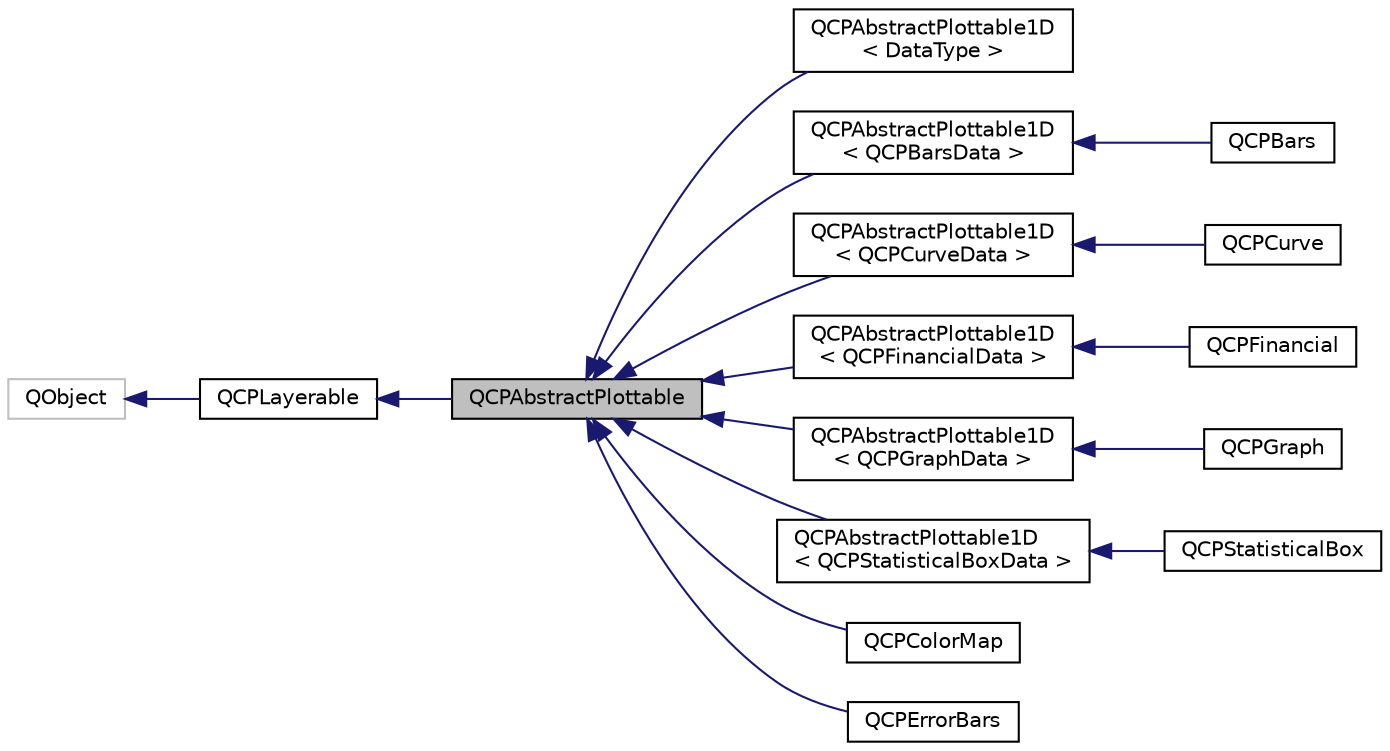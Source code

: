 digraph "QCPAbstractPlottable"
{
  edge [fontname="Helvetica",fontsize="10",labelfontname="Helvetica",labelfontsize="10"];
  node [fontname="Helvetica",fontsize="10",shape=record];
  rankdir="LR";
  Node0 [label="QCPAbstractPlottable",height=0.2,width=0.4,color="black", fillcolor="grey75", style="filled", fontcolor="black"];
  Node1 -> Node0 [dir="back",color="midnightblue",fontsize="10",style="solid",fontname="Helvetica"];
  Node1 [label="QCPLayerable",height=0.2,width=0.4,color="black", fillcolor="white", style="filled",URL="$class_q_c_p_layerable.html",tooltip="Base class for all drawable objects. "];
  Node2 -> Node1 [dir="back",color="midnightblue",fontsize="10",style="solid",fontname="Helvetica"];
  Node2 [label="QObject",height=0.2,width=0.4,color="grey75", fillcolor="white", style="filled"];
  Node0 -> Node3 [dir="back",color="midnightblue",fontsize="10",style="solid",fontname="Helvetica"];
  Node3 [label="QCPAbstractPlottable1D\l\< DataType \>",height=0.2,width=0.4,color="black", fillcolor="white", style="filled",URL="$class_q_c_p_abstract_plottable1_d.html",tooltip="A template base class for plottables with one-dimensional data. "];
  Node0 -> Node4 [dir="back",color="midnightblue",fontsize="10",style="solid",fontname="Helvetica"];
  Node4 [label="QCPAbstractPlottable1D\l\< QCPBarsData \>",height=0.2,width=0.4,color="black", fillcolor="white", style="filled",URL="$class_q_c_p_abstract_plottable1_d.html"];
  Node4 -> Node5 [dir="back",color="midnightblue",fontsize="10",style="solid",fontname="Helvetica"];
  Node5 [label="QCPBars",height=0.2,width=0.4,color="black", fillcolor="white", style="filled",URL="$class_q_c_p_bars.html",tooltip="A plottable representing a bar chart in a plot. "];
  Node0 -> Node6 [dir="back",color="midnightblue",fontsize="10",style="solid",fontname="Helvetica"];
  Node6 [label="QCPAbstractPlottable1D\l\< QCPCurveData \>",height=0.2,width=0.4,color="black", fillcolor="white", style="filled",URL="$class_q_c_p_abstract_plottable1_d.html"];
  Node6 -> Node7 [dir="back",color="midnightblue",fontsize="10",style="solid",fontname="Helvetica"];
  Node7 [label="QCPCurve",height=0.2,width=0.4,color="black", fillcolor="white", style="filled",URL="$class_q_c_p_curve.html",tooltip="A plottable representing a parametric curve in a plot. "];
  Node0 -> Node8 [dir="back",color="midnightblue",fontsize="10",style="solid",fontname="Helvetica"];
  Node8 [label="QCPAbstractPlottable1D\l\< QCPFinancialData \>",height=0.2,width=0.4,color="black", fillcolor="white", style="filled",URL="$class_q_c_p_abstract_plottable1_d.html"];
  Node8 -> Node9 [dir="back",color="midnightblue",fontsize="10",style="solid",fontname="Helvetica"];
  Node9 [label="QCPFinancial",height=0.2,width=0.4,color="black", fillcolor="white", style="filled",URL="$class_q_c_p_financial.html",tooltip="A plottable representing a financial stock chart. "];
  Node0 -> Node10 [dir="back",color="midnightblue",fontsize="10",style="solid",fontname="Helvetica"];
  Node10 [label="QCPAbstractPlottable1D\l\< QCPGraphData \>",height=0.2,width=0.4,color="black", fillcolor="white", style="filled",URL="$class_q_c_p_abstract_plottable1_d.html"];
  Node10 -> Node11 [dir="back",color="midnightblue",fontsize="10",style="solid",fontname="Helvetica"];
  Node11 [label="QCPGraph",height=0.2,width=0.4,color="black", fillcolor="white", style="filled",URL="$class_q_c_p_graph.html",tooltip="A plottable representing a graph in a plot. "];
  Node0 -> Node12 [dir="back",color="midnightblue",fontsize="10",style="solid",fontname="Helvetica"];
  Node12 [label="QCPAbstractPlottable1D\l\< QCPStatisticalBoxData \>",height=0.2,width=0.4,color="black", fillcolor="white", style="filled",URL="$class_q_c_p_abstract_plottable1_d.html"];
  Node12 -> Node13 [dir="back",color="midnightblue",fontsize="10",style="solid",fontname="Helvetica"];
  Node13 [label="QCPStatisticalBox",height=0.2,width=0.4,color="black", fillcolor="white", style="filled",URL="$class_q_c_p_statistical_box.html",tooltip="A plottable representing a single statistical box in a plot. "];
  Node0 -> Node14 [dir="back",color="midnightblue",fontsize="10",style="solid",fontname="Helvetica"];
  Node14 [label="QCPColorMap",height=0.2,width=0.4,color="black", fillcolor="white", style="filled",URL="$class_q_c_p_color_map.html",tooltip="A plottable representing a two-dimensional color map in a plot. "];
  Node0 -> Node15 [dir="back",color="midnightblue",fontsize="10",style="solid",fontname="Helvetica"];
  Node15 [label="QCPErrorBars",height=0.2,width=0.4,color="black", fillcolor="white", style="filled",URL="$class_q_c_p_error_bars.html",tooltip="A plottable that adds a set of error bars to other plottables. "];
}

